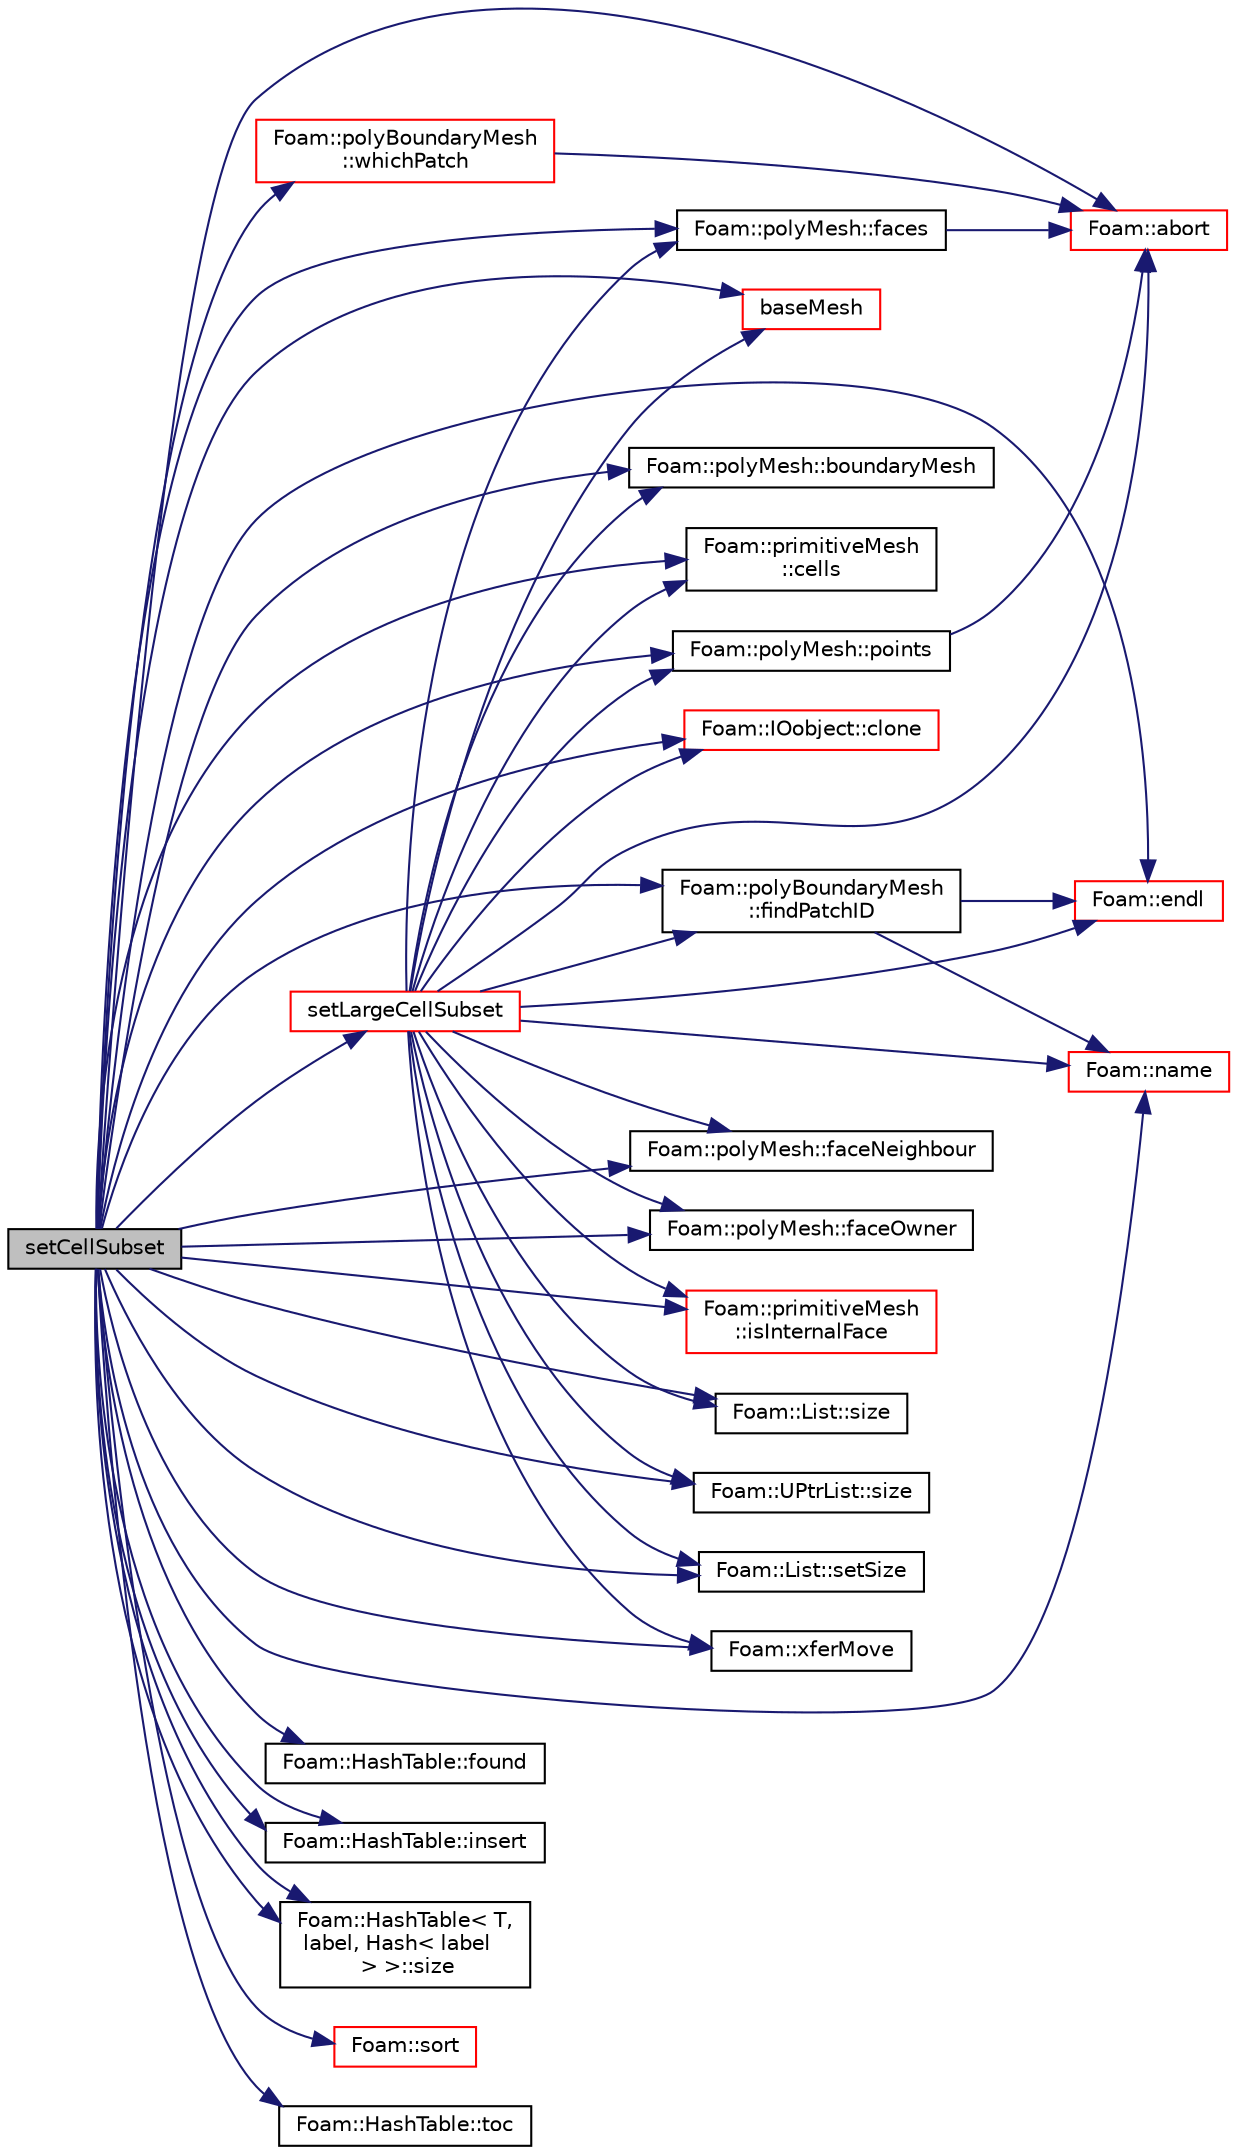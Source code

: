 digraph "setCellSubset"
{
  bgcolor="transparent";
  edge [fontname="Helvetica",fontsize="10",labelfontname="Helvetica",labelfontsize="10"];
  node [fontname="Helvetica",fontsize="10",shape=record];
  rankdir="LR";
  Node149 [label="setCellSubset",height=0.2,width=0.4,color="black", fillcolor="grey75", style="filled", fontcolor="black"];
  Node149 -> Node150 [color="midnightblue",fontsize="10",style="solid",fontname="Helvetica"];
  Node150 [label="Foam::abort",height=0.2,width=0.4,color="red",URL="$a21851.html#a447107a607d03e417307c203fa5fb44b"];
  Node149 -> Node195 [color="midnightblue",fontsize="10",style="solid",fontname="Helvetica"];
  Node195 [label="baseMesh",height=0.2,width=0.4,color="red",URL="$a22201.html#a2ddcd537a1fe2e9e03801c85464ac97d",tooltip="Original mesh. "];
  Node149 -> Node229 [color="midnightblue",fontsize="10",style="solid",fontname="Helvetica"];
  Node229 [label="Foam::polyMesh::boundaryMesh",height=0.2,width=0.4,color="black",URL="$a28565.html#a9f2b68c134340291eda6197f47f25484",tooltip="Return boundary mesh. "];
  Node149 -> Node230 [color="midnightblue",fontsize="10",style="solid",fontname="Helvetica"];
  Node230 [label="Foam::primitiveMesh\l::cells",height=0.2,width=0.4,color="black",URL="$a28685.html#af19bf800d725a623c7b1d0101d65e7d3"];
  Node149 -> Node231 [color="midnightblue",fontsize="10",style="solid",fontname="Helvetica"];
  Node231 [label="Foam::IOobject::clone",height=0.2,width=0.4,color="red",URL="$a27249.html#a2586aa9ac4b54cdfc2bb9ed7780d4602",tooltip="Clone. "];
  Node149 -> Node157 [color="midnightblue",fontsize="10",style="solid",fontname="Helvetica"];
  Node157 [label="Foam::endl",height=0.2,width=0.4,color="red",URL="$a21851.html#a2db8fe02a0d3909e9351bb4275b23ce4",tooltip="Add newline and flush stream. "];
  Node149 -> Node236 [color="midnightblue",fontsize="10",style="solid",fontname="Helvetica"];
  Node236 [label="Foam::polyMesh::faceNeighbour",height=0.2,width=0.4,color="black",URL="$a28565.html#a9fb57b52c700ed61f09ada65412d13e3",tooltip="Return face neighbour. "];
  Node149 -> Node204 [color="midnightblue",fontsize="10",style="solid",fontname="Helvetica"];
  Node204 [label="Foam::polyMesh::faceOwner",height=0.2,width=0.4,color="black",URL="$a28565.html#a57752b49bfee23ca1944c3fb0493974f",tooltip="Return face owner. "];
  Node149 -> Node237 [color="midnightblue",fontsize="10",style="solid",fontname="Helvetica"];
  Node237 [label="Foam::polyMesh::faces",height=0.2,width=0.4,color="black",URL="$a28565.html#a431c0a24765f0bb6d32f6a03ce0e9b57",tooltip="Return raw faces. "];
  Node237 -> Node150 [color="midnightblue",fontsize="10",style="solid",fontname="Helvetica"];
  Node149 -> Node238 [color="midnightblue",fontsize="10",style="solid",fontname="Helvetica"];
  Node238 [label="Foam::polyBoundaryMesh\l::findPatchID",height=0.2,width=0.4,color="black",URL="$a28557.html#ac89fe0aab9fe12bd4f0d3807495fe72b",tooltip="Find patch index given a name. "];
  Node238 -> Node239 [color="midnightblue",fontsize="10",style="solid",fontname="Helvetica"];
  Node239 [label="Foam::name",height=0.2,width=0.4,color="red",URL="$a21851.html#adcb0df2bd4953cb6bb390272d8263c3a",tooltip="Return a string representation of a complex. "];
  Node238 -> Node157 [color="midnightblue",fontsize="10",style="solid",fontname="Helvetica"];
  Node149 -> Node242 [color="midnightblue",fontsize="10",style="solid",fontname="Helvetica"];
  Node242 [label="Foam::HashTable::found",height=0.2,width=0.4,color="black",URL="$a26841.html#a9a7a02c333e3e98344a1e5b891c4d985",tooltip="Return true if hashedEntry is found in table. "];
  Node149 -> Node243 [color="midnightblue",fontsize="10",style="solid",fontname="Helvetica"];
  Node243 [label="Foam::HashTable::insert",height=0.2,width=0.4,color="black",URL="$a26841.html#a5eee1e0e199ad59b9cb3916cd42156e0",tooltip="Insert a new hashedEntry. "];
  Node149 -> Node243 [color="midnightblue",fontsize="10",style="solid",fontname="Helvetica"];
  Node149 -> Node244 [color="midnightblue",fontsize="10",style="solid",fontname="Helvetica"];
  Node244 [label="Foam::primitiveMesh\l::isInternalFace",height=0.2,width=0.4,color="red",URL="$a28685.html#ae3e48ad9ec4c5132ec7d3d702ad17c9e",tooltip="Return true if given face label is internal to the mesh. "];
  Node149 -> Node239 [color="midnightblue",fontsize="10",style="solid",fontname="Helvetica"];
  Node149 -> Node245 [color="midnightblue",fontsize="10",style="solid",fontname="Helvetica"];
  Node245 [label="Foam::polyMesh::points",height=0.2,width=0.4,color="black",URL="$a28565.html#ac44123fc1265297c41a43c3b62fdb4c2",tooltip="Return raw points. "];
  Node245 -> Node150 [color="midnightblue",fontsize="10",style="solid",fontname="Helvetica"];
  Node149 -> Node246 [color="midnightblue",fontsize="10",style="solid",fontname="Helvetica"];
  Node246 [label="setLargeCellSubset",height=0.2,width=0.4,color="red",URL="$a22201.html#aa5aecd31ebb23c10811eb60949808165",tooltip="Set the subset from all cells with region == currentRegion. "];
  Node246 -> Node195 [color="midnightblue",fontsize="10",style="solid",fontname="Helvetica"];
  Node246 -> Node230 [color="midnightblue",fontsize="10",style="solid",fontname="Helvetica"];
  Node246 -> Node237 [color="midnightblue",fontsize="10",style="solid",fontname="Helvetica"];
  Node246 -> Node245 [color="midnightblue",fontsize="10",style="solid",fontname="Helvetica"];
  Node246 -> Node204 [color="midnightblue",fontsize="10",style="solid",fontname="Helvetica"];
  Node246 -> Node236 [color="midnightblue",fontsize="10",style="solid",fontname="Helvetica"];
  Node246 -> Node229 [color="midnightblue",fontsize="10",style="solid",fontname="Helvetica"];
  Node246 -> Node202 [color="midnightblue",fontsize="10",style="solid",fontname="Helvetica"];
  Node202 [label="Foam::List::size",height=0.2,width=0.4,color="black",URL="$a26833.html#a8a5f6fa29bd4b500caf186f60245b384",tooltip="Override size to be inconsistent with allocated storage. "];
  Node246 -> Node150 [color="midnightblue",fontsize="10",style="solid",fontname="Helvetica"];
  Node246 -> Node238 [color="midnightblue",fontsize="10",style="solid",fontname="Helvetica"];
  Node246 -> Node247 [color="midnightblue",fontsize="10",style="solid",fontname="Helvetica"];
  Node247 [label="Foam::UPtrList::size",height=0.2,width=0.4,color="black",URL="$a27101.html#a47b3bf30da1eb3ab8076b5fbe00e0494",tooltip="Return the number of elements in the UPtrList. "];
  Node246 -> Node157 [color="midnightblue",fontsize="10",style="solid",fontname="Helvetica"];
  Node246 -> Node223 [color="midnightblue",fontsize="10",style="solid",fontname="Helvetica"];
  Node223 [label="Foam::List::setSize",height=0.2,width=0.4,color="black",URL="$a26833.html#aedb985ffeaf1bdbfeccc2a8730405703",tooltip="Reset size of List. "];
  Node246 -> Node244 [color="midnightblue",fontsize="10",style="solid",fontname="Helvetica"];
  Node246 -> Node239 [color="midnightblue",fontsize="10",style="solid",fontname="Helvetica"];
  Node246 -> Node249 [color="midnightblue",fontsize="10",style="solid",fontname="Helvetica"];
  Node249 [label="Foam::xferMove",height=0.2,width=0.4,color="black",URL="$a21851.html#ae3ad39ee5ad896e6d3c0f137ecd12abb",tooltip="Construct by transferring the contents of the arg. "];
  Node246 -> Node231 [color="midnightblue",fontsize="10",style="solid",fontname="Helvetica"];
  Node149 -> Node223 [color="midnightblue",fontsize="10",style="solid",fontname="Helvetica"];
  Node149 -> Node202 [color="midnightblue",fontsize="10",style="solid",fontname="Helvetica"];
  Node149 -> Node247 [color="midnightblue",fontsize="10",style="solid",fontname="Helvetica"];
  Node149 -> Node273 [color="midnightblue",fontsize="10",style="solid",fontname="Helvetica"];
  Node273 [label="Foam::HashTable\< T,\l label, Hash\< label\l \> \>::size",height=0.2,width=0.4,color="black",URL="$a26841.html#a47b3bf30da1eb3ab8076b5fbe00e0494",tooltip="Return number of elements in table. "];
  Node149 -> Node273 [color="midnightblue",fontsize="10",style="solid",fontname="Helvetica"];
  Node149 -> Node274 [color="midnightblue",fontsize="10",style="solid",fontname="Helvetica"];
  Node274 [label="Foam::sort",height=0.2,width=0.4,color="red",URL="$a21851.html#a8040176c5570405aa954090217c37fbe"];
  Node149 -> Node276 [color="midnightblue",fontsize="10",style="solid",fontname="Helvetica"];
  Node276 [label="Foam::HashTable::toc",height=0.2,width=0.4,color="black",URL="$a26841.html#a1717015c0033bc9eed654353eed0461b",tooltip="Return the table of contents. "];
  Node149 -> Node277 [color="midnightblue",fontsize="10",style="solid",fontname="Helvetica"];
  Node277 [label="Foam::polyBoundaryMesh\l::whichPatch",height=0.2,width=0.4,color="red",URL="$a28557.html#aa2ff13fd90903c4f4cdfe81b48b2bb92",tooltip="Return patch index for a given face label. "];
  Node277 -> Node150 [color="midnightblue",fontsize="10",style="solid",fontname="Helvetica"];
  Node149 -> Node249 [color="midnightblue",fontsize="10",style="solid",fontname="Helvetica"];
}
